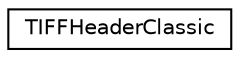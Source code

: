 digraph "Graphical Class Hierarchy"
{
  edge [fontname="Helvetica",fontsize="10",labelfontname="Helvetica",labelfontsize="10"];
  node [fontname="Helvetica",fontsize="10",shape=record];
  rankdir="LR";
  Node1 [label="TIFFHeaderClassic",height=0.2,width=0.4,color="black", fillcolor="white", style="filled",URL="$struct_t_i_f_f_header_classic.html"];
}
